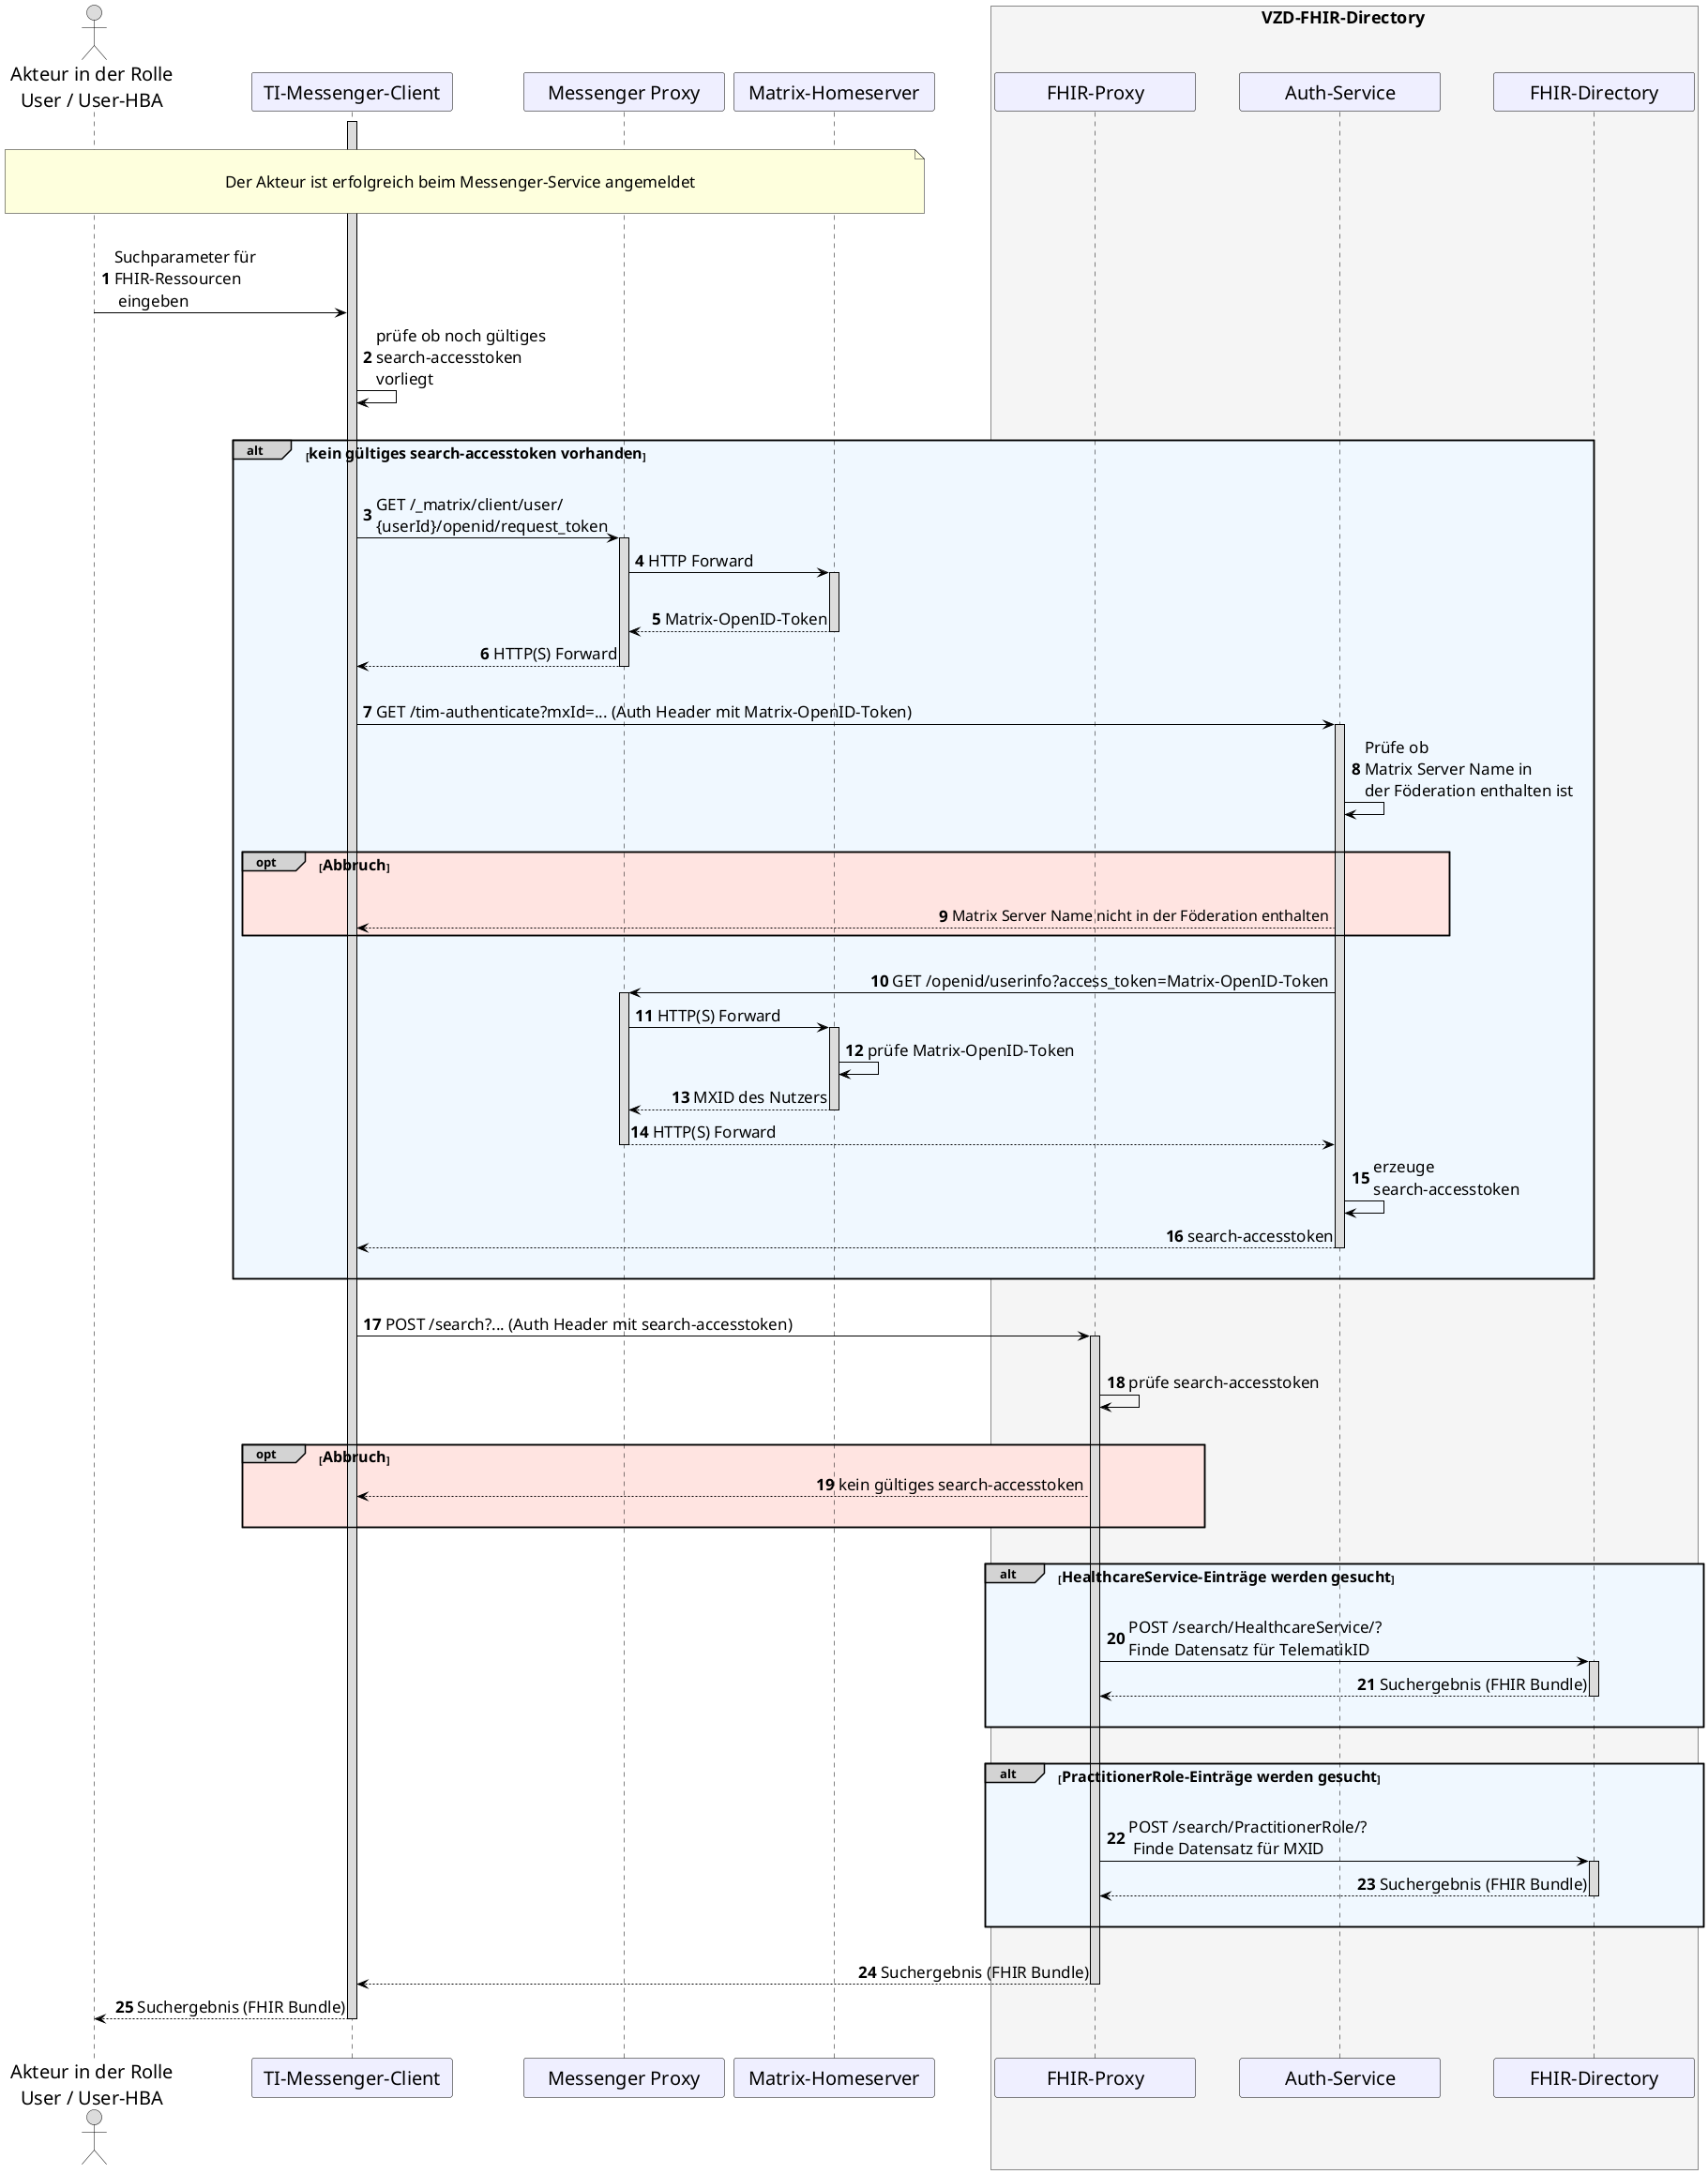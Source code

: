 /' 
# TI-Messenger 1.1
# TI-Messenger-Dienst
# Sequence Diagram
# Name: Einträge im VZD-FHIR-Directory suchen
'/

@startuml
skinparam sequenceMessageAlign direction
skinparam minClassWidth 200
skinparam BoxPadding 1
skinparam sequenceReferenceHeaderBackgroundColor palegreen
scale max 2048 width

skinparam sequence {
ArrowColor black
ArrowFontSize 17
ActorBorderColor black
LifeLineBorderColor black
LifeLineBackgroundColor Gainsboro

ParticipantBorderColor Motivation
ParticipantBackgroundColor Motivation
ParticipantFontSize 20
ParticipantFontColor black
ParticipantBorderColor Black
ParticipantBackgroundColor MOTIVATION

ActorBackgroundColor Gainsboro
ActorFontColor black
ActorFontSize 20

}
autonumber

actor U as "Akteur in der Rolle\nUser / User-HBA"
participant cl as "TI-Messenger-Client"
participant mp as "Messenger Proxy"
participant hs as "Matrix-Homeserver"
box <size:18>VZD-FHIR-Directory</size> #WhiteSmoke
  participant fp as "FHIR-Proxy"
  participant au as "Auth-Service"
  participant fd as "FHIR-Directory"
end box

|||
note over U, hs: \n<size:17>Der Akteur ist erfolgreich beim Messenger-Service angemeldet</size>\n
|||

      activate cl
    U->cl:Suchparameter für \nFHIR-Ressourcen \n eingeben
    cl->cl: prüfe ob noch gültiges \nsearch-accesstoken\nvorliegt

|||
alt#LightGrey #AliceBlue <size:16>kein gültiges search-accesstoken vorhanden</size>
|||
      

    cl->mp: GET /_matrix/client/user/\n{userId}/openid/request_token 
      activate mp
    mp->hs: HTTP Forward 

      activate hs
    |||
    hs-->mp: Matrix-OpenID-Token
      deactivate hs
    mp-->cl: HTTP(S) Forward
      deactivate mp
      
    |||
    cl->au: GET /tim-authenticate?mxId=... (Auth Header mit Matrix-OpenID-Token)
      activate au
    au->au: Prüfe ob \nMatrix Server Name in \nder Föderation enthalten ist

|||
opt#LightGrey #MistyRose <size:16>Abbruch</size>
|||    
    au-->cl: <size:16>Matrix Server Name nicht in der Föderation enthalten</size>
end

|||
        au->mp: GET /openid/userinfo?access_token=Matrix-OpenID-Token
          activate mp
        mp->hs: HTTP(S) Forward
          activate hs
        hs->hs: prüfe Matrix-OpenID-Token
        hs-->mp: MXID des Nutzers
          deactivate hs
        mp-->au: HTTP(S) Forward
          deactivate mp
        au->au: erzeuge \nsearch-accesstoken 
        au-->cl: search-accesstoken
          deactivate au
          deactivate fp
|||
end


    |||
    cl->fp: POST /search?... (Auth Header mit search-accesstoken)
    |||
      activate fp
    fp->fp: prüfe search-accesstoken
    |||
    opt#LightGrey #MistyRose <size:16>Abbruch</size>
      fp-->cl: kein gültiges search-accesstoken 
    |||
    end
   
|||
alt#LightGrey #AliceBlue <size:16>HealthcareService-Einträge werden gesucht</size>
|||
    fp->fd: POST /search/HealthcareService/? \nFinde Datensatz für TelematikID 
      activate fd
    fd-->fp: Suchergebnis (FHIR Bundle)
      deactivate fd
|||
end

|||
alt#LightGrey #AliceBlue <size:16>PractitionerRole-Einträge werden gesucht</size>
|||
    fp->fd: POST /search/PractitionerRole/? \n Finde Datensatz für MXID 
      activate fd
    fd-->fp: Suchergebnis (FHIR Bundle)
      deactivate fd
|||
end
|||

  fp-->cl: Suchergebnis (FHIR Bundle)
  deactivate fp
  cl-->U: Suchergebnis (FHIR Bundle)
   |||
    
    deactivate cl

@enduml
